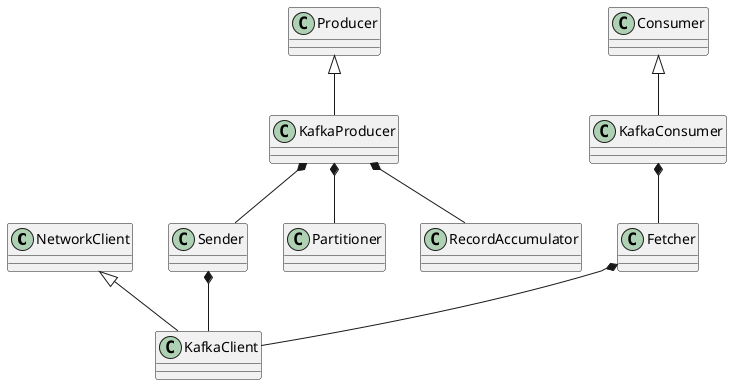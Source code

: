 @startuml
class NetworkClient
class KafkaClient
NetworkClient <|-- KafkaClient

class Sender
Sender *-- KafkaClient
class Fetcher
Fetcher *-- KafkaClient

class Partitioner
class RecordAccumulator

class Producer
class KafkaProducer
Producer <|-- KafkaProducer
KafkaProducer *-- Sender
KafkaProducer *-- Partitioner
KafkaProducer *-- RecordAccumulator

class Consumer
class KafkaConsumer
Consumer <|-- KafkaConsumer
KafkaConsumer *-- Fetcher





@enduml